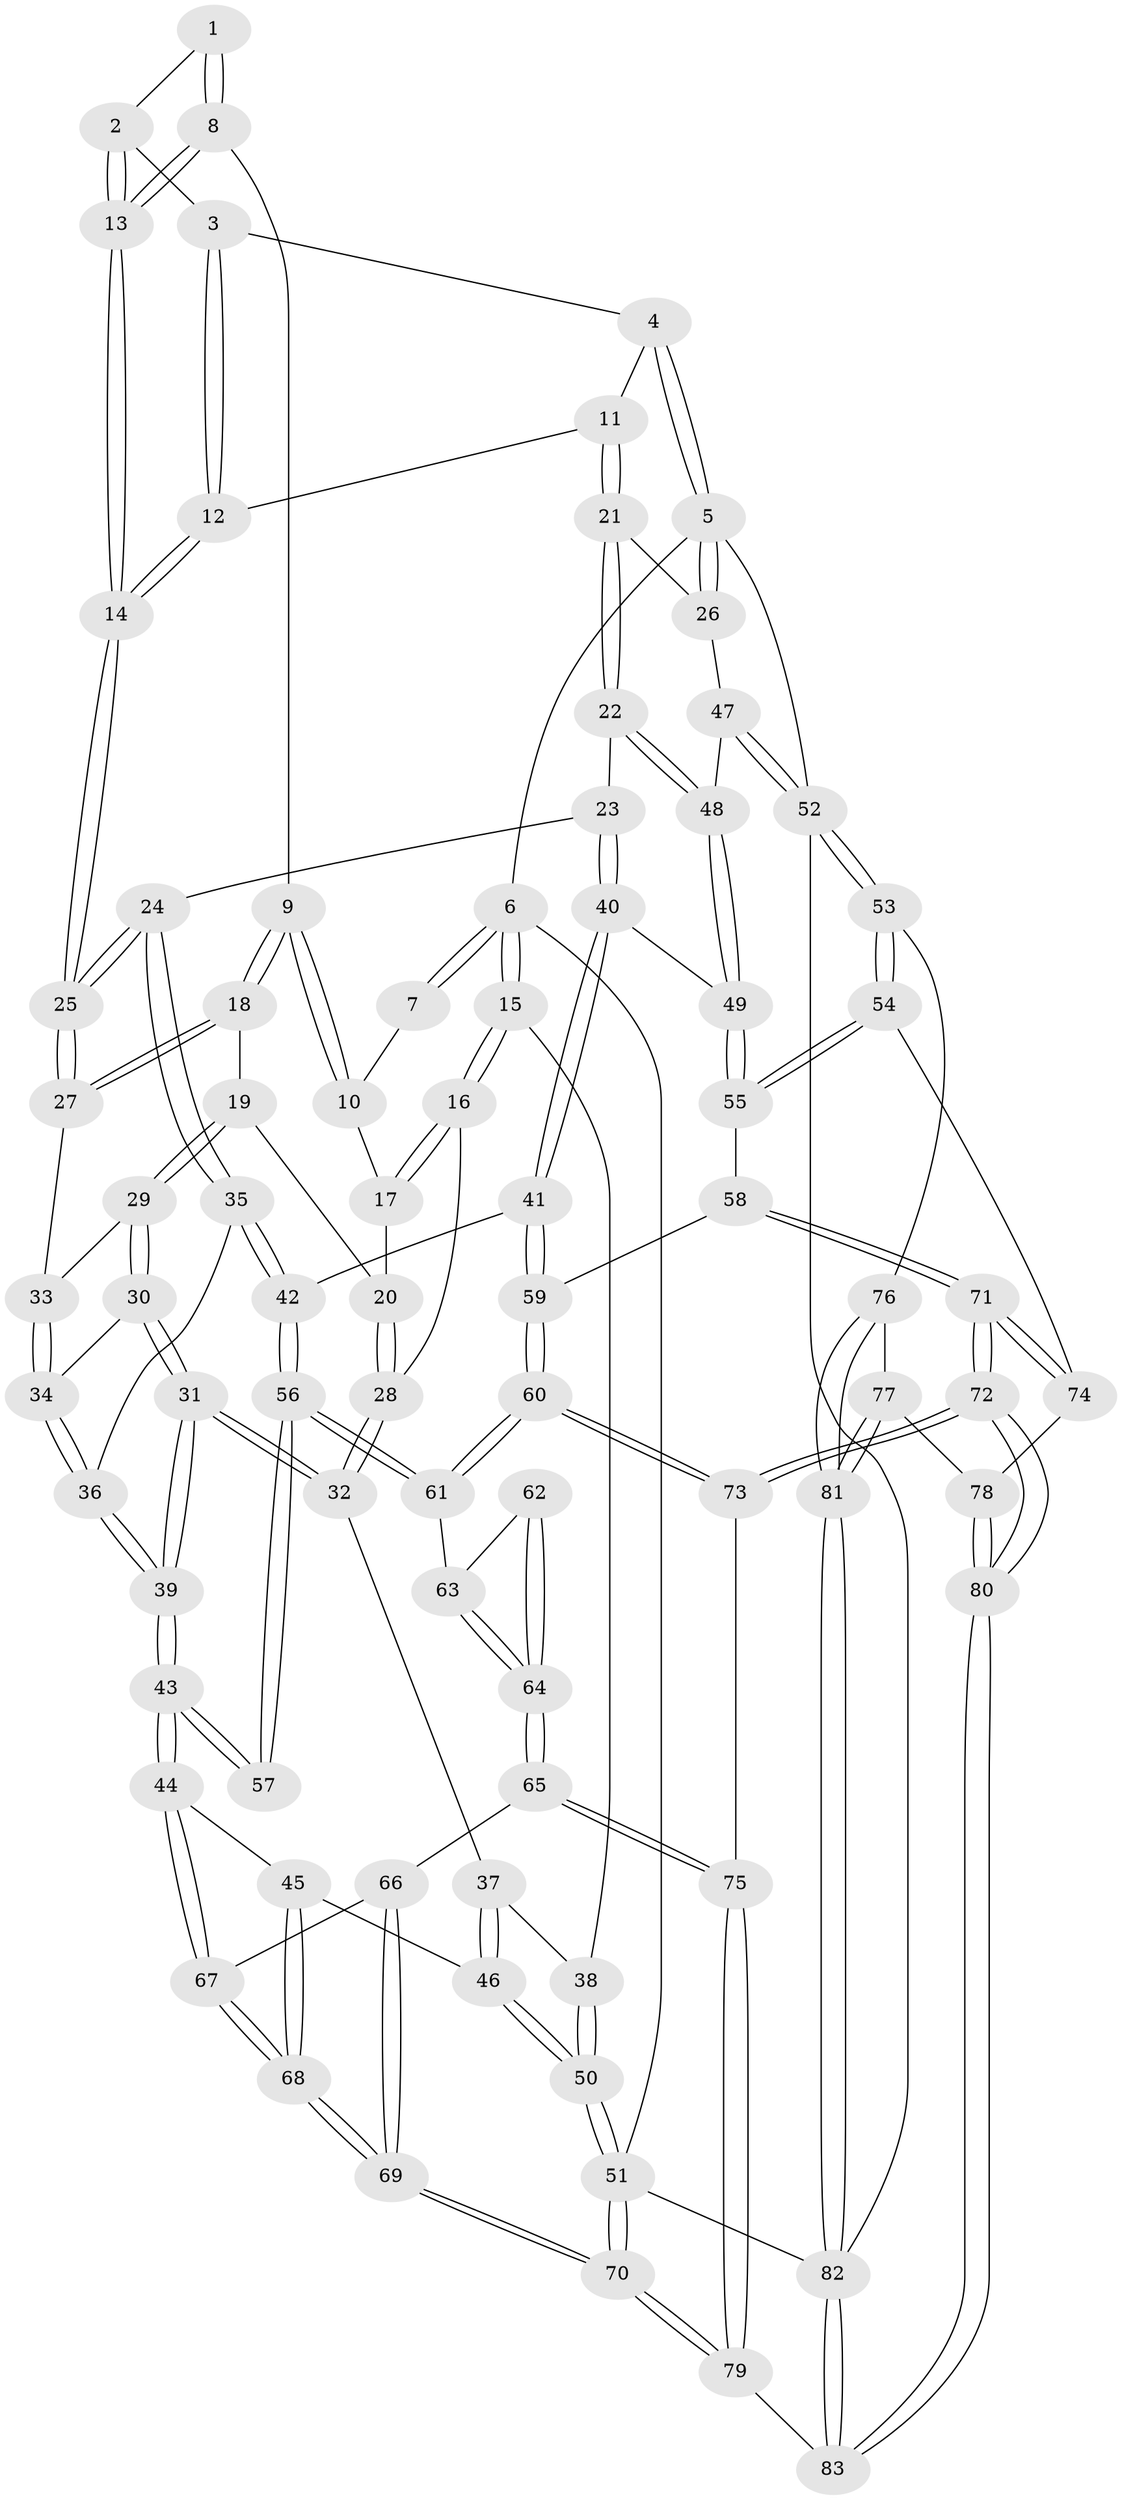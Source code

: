 // coarse degree distribution, {3: 0.1568627450980392, 4: 0.43137254901960786, 7: 0.0196078431372549, 2: 0.0196078431372549, 5: 0.27450980392156865, 6: 0.0784313725490196, 1: 0.0196078431372549}
// Generated by graph-tools (version 1.1) at 2025/42/03/06/25 10:42:33]
// undirected, 83 vertices, 204 edges
graph export_dot {
graph [start="1"]
  node [color=gray90,style=filled];
  1 [pos="+0.2765487855180693+0"];
  2 [pos="+0.6076057883989779+0"];
  3 [pos="+0.7096476917630178+0"];
  4 [pos="+1+0"];
  5 [pos="+1+0"];
  6 [pos="+0+0"];
  7 [pos="+0.2744525087356291+0"];
  8 [pos="+0.3336774453792855+0.05354448779894971"];
  9 [pos="+0.24279834424053173+0.13832766656960474"];
  10 [pos="+0.19589961348620802+0.09989343667588613"];
  11 [pos="+0.8443240710621065+0.13884081756919098"];
  12 [pos="+0.8098677841889587+0.12011863523912775"];
  13 [pos="+0.5613691926079202+0.10212523475441959"];
  14 [pos="+0.561894464860298+0.10622150691227054"];
  15 [pos="+0+0"];
  16 [pos="+0+0.0016928398743634495"];
  17 [pos="+0.04907825341355234+0.0864680614470046"];
  18 [pos="+0.24344080097662824+0.14019270025483246"];
  19 [pos="+0.2191273527406303+0.2510695537131917"];
  20 [pos="+0.15795537374220028+0.2674824694142298"];
  21 [pos="+0.882400606366467+0.19823647749599746"];
  22 [pos="+0.8256662101380425+0.33828125104640916"];
  23 [pos="+0.6014587344548991+0.2759131285408928"];
  24 [pos="+0.555265098633777+0.23529182040318253"];
  25 [pos="+0.5463992860321362+0.21720581796865726"];
  26 [pos="+1+0"];
  27 [pos="+0.48461485212635214+0.2235000384966713"];
  28 [pos="+0.1390319903495675+0.27932949299375776"];
  29 [pos="+0.2297505920583517+0.2638937595361436"];
  30 [pos="+0.2500412167292041+0.3250868931198516"];
  31 [pos="+0.1651085985448366+0.4270994156686868"];
  32 [pos="+0.07068220626925141+0.38093826466232705"];
  33 [pos="+0.4053461888188317+0.26389979224513144"];
  34 [pos="+0.31087134290162943+0.36972820767230624"];
  35 [pos="+0.3682336985441546+0.5246509881696128"];
  36 [pos="+0.3585722575481568+0.5238771133946879"];
  37 [pos="+0.04927953835790511+0.38516739964590924"];
  38 [pos="+0+0.3052811086422719"];
  39 [pos="+0.256524609549135+0.5616183437657652"];
  40 [pos="+0.5986187167621622+0.4560936842007616"];
  41 [pos="+0.5290483698381482+0.578981560782943"];
  42 [pos="+0.4056168024208876+0.5489633824074622"];
  43 [pos="+0.20098808050916422+0.6285046134582473"];
  44 [pos="+0.186035442831521+0.6375856612166945"];
  45 [pos="+0.11753972019084324+0.6360392952626029"];
  46 [pos="+0.06610963024514864+0.6169636427819275"];
  47 [pos="+1+0.4263789057133895"];
  48 [pos="+0.8619353830372927+0.40130700358455534"];
  49 [pos="+0.8104999179285223+0.5387799579251288"];
  50 [pos="+0+0.629476749140533"];
  51 [pos="+0+1"];
  52 [pos="+1+0.7712475021600494"];
  53 [pos="+1+0.7722287481897452"];
  54 [pos="+0.8258730063613047+0.6815376680170274"];
  55 [pos="+0.7984471082349253+0.6482502656894967"];
  56 [pos="+0.405154397601029+0.732946738081516"];
  57 [pos="+0.28899156529635006+0.7083216944756875"];
  58 [pos="+0.6304379837510332+0.6612636511663694"];
  59 [pos="+0.5884849016301529+0.6451558810852341"];
  60 [pos="+0.4487173031164342+0.7976180065016014"];
  61 [pos="+0.4287399100279658+0.7830814854538038"];
  62 [pos="+0.29676085683114944+0.7261714084242725"];
  63 [pos="+0.3529023525779343+0.7916190422202647"];
  64 [pos="+0.29543192791841755+0.8305014708464025"];
  65 [pos="+0.26855437481907307+0.8615323946961747"];
  66 [pos="+0.20073424352244093+0.8131940108934678"];
  67 [pos="+0.18952890676115722+0.7278170417965244"];
  68 [pos="+0.01169352985930841+0.8605012053334943"];
  69 [pos="+0+1"];
  70 [pos="+0+1"];
  71 [pos="+0.5854730428762751+0.9758494034887552"];
  72 [pos="+0.5688578412060381+0.9999730412682921"];
  73 [pos="+0.47913735137355795+0.906143412465955"];
  74 [pos="+0.7766441386054144+0.8304822541331209"];
  75 [pos="+0.2854379784954427+0.9035520942487127"];
  76 [pos="+1+0.8665545276874009"];
  77 [pos="+0.8509909219185382+0.9286922335949916"];
  78 [pos="+0.8474438620641427+0.9275468676962139"];
  79 [pos="+0.11361931062281376+1"];
  80 [pos="+0.5840607987666862+1"];
  81 [pos="+0.9063792436257064+1"];
  82 [pos="+0.9103785269478366+1"];
  83 [pos="+0.5834992129486111+1"];
  1 -- 2;
  1 -- 8;
  1 -- 8;
  2 -- 3;
  2 -- 13;
  2 -- 13;
  3 -- 4;
  3 -- 12;
  3 -- 12;
  4 -- 5;
  4 -- 5;
  4 -- 11;
  5 -- 6;
  5 -- 26;
  5 -- 26;
  5 -- 52;
  6 -- 7;
  6 -- 7;
  6 -- 15;
  6 -- 15;
  6 -- 51;
  7 -- 10;
  8 -- 9;
  8 -- 13;
  8 -- 13;
  9 -- 10;
  9 -- 10;
  9 -- 18;
  9 -- 18;
  10 -- 17;
  11 -- 12;
  11 -- 21;
  11 -- 21;
  12 -- 14;
  12 -- 14;
  13 -- 14;
  13 -- 14;
  14 -- 25;
  14 -- 25;
  15 -- 16;
  15 -- 16;
  15 -- 38;
  16 -- 17;
  16 -- 17;
  16 -- 28;
  17 -- 20;
  18 -- 19;
  18 -- 27;
  18 -- 27;
  19 -- 20;
  19 -- 29;
  19 -- 29;
  20 -- 28;
  20 -- 28;
  21 -- 22;
  21 -- 22;
  21 -- 26;
  22 -- 23;
  22 -- 48;
  22 -- 48;
  23 -- 24;
  23 -- 40;
  23 -- 40;
  24 -- 25;
  24 -- 25;
  24 -- 35;
  24 -- 35;
  25 -- 27;
  25 -- 27;
  26 -- 47;
  27 -- 33;
  28 -- 32;
  28 -- 32;
  29 -- 30;
  29 -- 30;
  29 -- 33;
  30 -- 31;
  30 -- 31;
  30 -- 34;
  31 -- 32;
  31 -- 32;
  31 -- 39;
  31 -- 39;
  32 -- 37;
  33 -- 34;
  33 -- 34;
  34 -- 36;
  34 -- 36;
  35 -- 36;
  35 -- 42;
  35 -- 42;
  36 -- 39;
  36 -- 39;
  37 -- 38;
  37 -- 46;
  37 -- 46;
  38 -- 50;
  38 -- 50;
  39 -- 43;
  39 -- 43;
  40 -- 41;
  40 -- 41;
  40 -- 49;
  41 -- 42;
  41 -- 59;
  41 -- 59;
  42 -- 56;
  42 -- 56;
  43 -- 44;
  43 -- 44;
  43 -- 57;
  43 -- 57;
  44 -- 45;
  44 -- 67;
  44 -- 67;
  45 -- 46;
  45 -- 68;
  45 -- 68;
  46 -- 50;
  46 -- 50;
  47 -- 48;
  47 -- 52;
  47 -- 52;
  48 -- 49;
  48 -- 49;
  49 -- 55;
  49 -- 55;
  50 -- 51;
  50 -- 51;
  51 -- 70;
  51 -- 70;
  51 -- 82;
  52 -- 53;
  52 -- 53;
  52 -- 82;
  53 -- 54;
  53 -- 54;
  53 -- 76;
  54 -- 55;
  54 -- 55;
  54 -- 74;
  55 -- 58;
  56 -- 57;
  56 -- 57;
  56 -- 61;
  56 -- 61;
  58 -- 59;
  58 -- 71;
  58 -- 71;
  59 -- 60;
  59 -- 60;
  60 -- 61;
  60 -- 61;
  60 -- 73;
  60 -- 73;
  61 -- 63;
  62 -- 63;
  62 -- 64;
  62 -- 64;
  63 -- 64;
  63 -- 64;
  64 -- 65;
  64 -- 65;
  65 -- 66;
  65 -- 75;
  65 -- 75;
  66 -- 67;
  66 -- 69;
  66 -- 69;
  67 -- 68;
  67 -- 68;
  68 -- 69;
  68 -- 69;
  69 -- 70;
  69 -- 70;
  70 -- 79;
  70 -- 79;
  71 -- 72;
  71 -- 72;
  71 -- 74;
  71 -- 74;
  72 -- 73;
  72 -- 73;
  72 -- 80;
  72 -- 80;
  73 -- 75;
  74 -- 78;
  75 -- 79;
  75 -- 79;
  76 -- 77;
  76 -- 81;
  76 -- 81;
  77 -- 78;
  77 -- 81;
  77 -- 81;
  78 -- 80;
  78 -- 80;
  79 -- 83;
  80 -- 83;
  80 -- 83;
  81 -- 82;
  81 -- 82;
  82 -- 83;
  82 -- 83;
}
